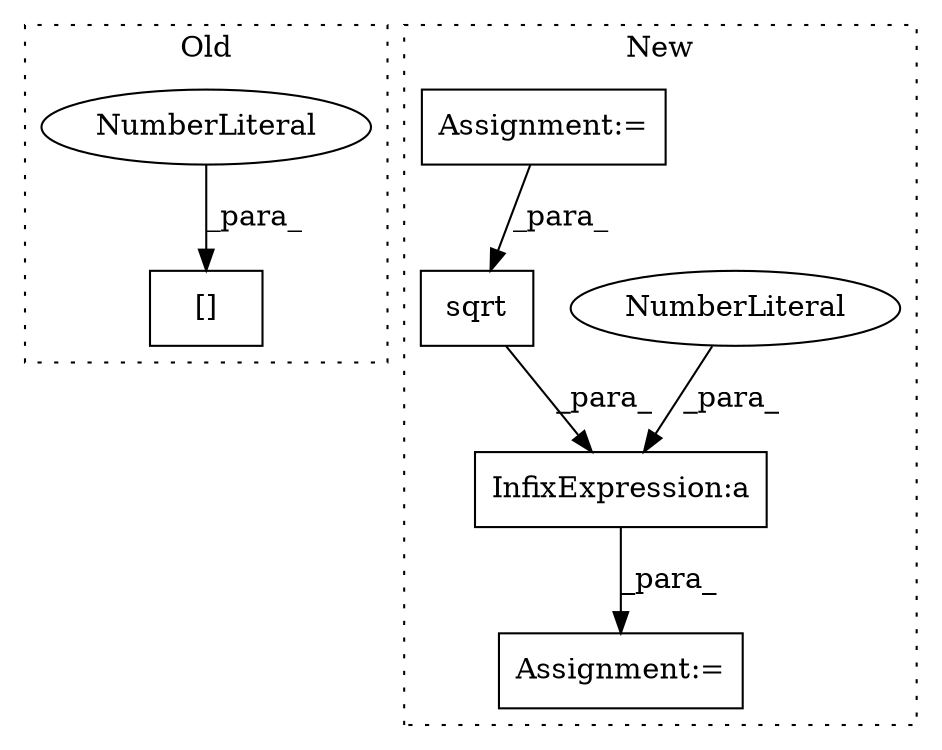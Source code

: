 digraph G {
subgraph cluster0 {
1 [label="[]" a="2" s="465,520" l="54,1" shape="box"];
6 [label="NumberLiteral" a="34" s="519" l="1" shape="ellipse"];
label = "Old";
style="dotted";
}
subgraph cluster1 {
2 [label="sqrt" a="32" s="637,672" l="5,1" shape="box"];
3 [label="InfixExpression:a" a="27" s="812" l="3" shape="box"];
4 [label="Assignment:=" a="7" s="796" l="1" shape="box"];
5 [label="NumberLiteral" a="34" s="811" l="1" shape="ellipse"];
7 [label="Assignment:=" a="7" s="261" l="7" shape="box"];
label = "New";
style="dotted";
}
2 -> 3 [label="_para_"];
3 -> 4 [label="_para_"];
5 -> 3 [label="_para_"];
6 -> 1 [label="_para_"];
7 -> 2 [label="_para_"];
}